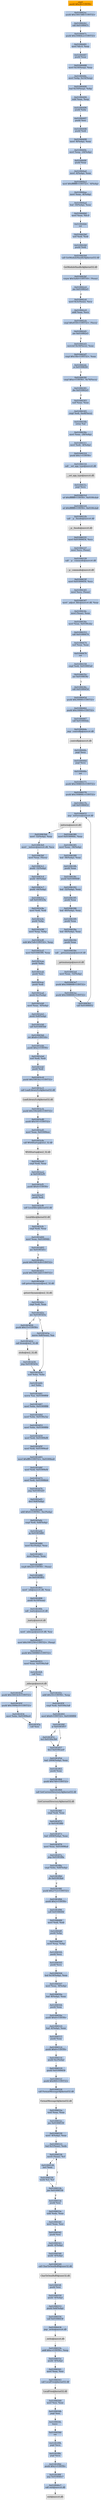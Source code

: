 digraph G {
node[shape=rectangle,style=filled,fillcolor=lightsteelblue,color=lightsteelblue]
bgcolor="transparent"
a0x010062aapushl_0x28UINT8[label="start\npushl $0x28<UINT8>",color="lightgrey",fillcolor="orange"];
a0x010062acpushl_0x1001588UINT32[label="0x010062ac\npushl $0x1001588<UINT32>"];
a0x010062b1call_0x0100647c[label="0x010062b1\ncall 0x0100647c"];
a0x0100647cpushl_0x10064ceUINT32[label="0x0100647c\npushl $0x10064ce<UINT32>"];
a0x01006481movl_fs_0_eax[label="0x01006481\nmovl %fs:0, %eax"];
a0x01006487pushl_eax[label="0x01006487\npushl %eax"];
a0x01006488movl_0x10esp__eax[label="0x01006488\nmovl 0x10(%esp), %eax"];
a0x0100648cmovl_ebp_0x10esp_[label="0x0100648c\nmovl %ebp, 0x10(%esp)"];
a0x01006490leal_0x10esp__ebp[label="0x01006490\nleal 0x10(%esp), %ebp"];
a0x01006494subl_eax_esp[label="0x01006494\nsubl %eax, %esp"];
a0x01006496pushl_ebx[label="0x01006496\npushl %ebx"];
a0x01006497pushl_esi[label="0x01006497\npushl %esi"];
a0x01006498pushl_edi[label="0x01006498\npushl %edi"];
a0x01006499movl__8ebp__eax[label="0x01006499\nmovl -8(%ebp), %eax"];
a0x0100649cmovl_esp__24ebp_[label="0x0100649c\nmovl %esp, -24(%ebp)"];
a0x0100649fpushl_eax[label="0x0100649f\npushl %eax"];
a0x010064a0movl__4ebp__eax[label="0x010064a0\nmovl -4(%ebp), %eax"];
a0x010064a3movl_0xffffffffUINT32__4ebp_[label="0x010064a3\nmovl $0xffffffff<UINT32>, -4(%ebp)"];
a0x010064aamovl_eax__8ebp_[label="0x010064aa\nmovl %eax, -8(%ebp)"];
a0x010064adleal__16ebp__eax[label="0x010064ad\nleal -16(%ebp), %eax"];
a0x010064b0movl_eax_fs_0[label="0x010064b0\nmovl %eax, %fs:0"];
a0x010064b6ret[label="0x010064b6\nret"];
a0x010062b6xorl_edi_edi[label="0x010062b6\nxorl %edi, %edi"];
a0x010062b8pushl_edi[label="0x010062b8\npushl %edi"];
a0x010062b9call_GetModuleHandleA_kernel32_dll[label="0x010062b9\ncall GetModuleHandleA@kernel32.dll"];
GetModuleHandleA_kernel32_dll[label="GetModuleHandleA@kernel32.dll",color="lightgrey",fillcolor="lightgrey"];
a0x010062bfcmpw_0x5a4dUINT16_eax_[label="0x010062bf\ncmpw $0x5a4d<UINT16>, (%eax)"];
a0x010062c4jne_0x010062e5[label="0x010062c4\njne 0x010062e5"];
a0x010062c6movl_0x3ceax__ecx[label="0x010062c6\nmovl 0x3c(%eax), %ecx"];
a0x010062c9addl_eax_ecx[label="0x010062c9\naddl %eax, %ecx"];
a0x010062cbcmpl_0x4550UINT32_ecx_[label="0x010062cb\ncmpl $0x4550<UINT32>, (%ecx)"];
a0x010062d1jne_0x010062e5[label="0x010062d1\njne 0x010062e5"];
a0x010062d3movzwl_0x18ecx__eax[label="0x010062d3\nmovzwl 0x18(%ecx), %eax"];
a0x010062d7cmpl_0x10bUINT32_eax[label="0x010062d7\ncmpl $0x10b<UINT32>, %eax"];
a0x010062dcje_0x010062fd[label="0x010062dc\nje 0x010062fd"];
a0x010062fdcmpl_0xeUINT8_0x74ecx_[label="0x010062fd\ncmpl $0xe<UINT8>, 0x74(%ecx)"];
a0x01006301jbe_0x010062e5[label="0x01006301\njbe 0x010062e5"];
a0x01006303xorl_eax_eax[label="0x01006303\nxorl %eax, %eax"];
a0x01006305cmpl_edi_0xe8ecx_[label="0x01006305\ncmpl %edi, 0xe8(%ecx)"];
a0x0100630bsetne_al[label="0x0100630b\nsetne %al"];
a0x0100630emovl_eax__28ebp_[label="0x0100630e\nmovl %eax, -28(%ebp)"];
a0x01006311movl_edi__4ebp_[label="0x01006311\nmovl %edi, -4(%ebp)"];
a0x01006314pushl_0x1UINT8[label="0x01006314\npushl $0x1<UINT8>"];
a0x01006316call___set_app_type_msvcrt_dll[label="0x01006316\ncall __set_app_type@msvcrt.dll"];
a__set_app_type_msvcrt_dll[label="__set_app_type@msvcrt.dll",color="lightgrey",fillcolor="lightgrey"];
a0x0100631cpopl_ecx[label="0x0100631c\npopl %ecx"];
a0x0100631dorl_0xffffffffUINT8_0x0100cda4[label="0x0100631d\norl $0xffffffff<UINT8>, 0x0100cda4"];
a0x01006324orl_0xffffffffUINT8_0x0100cda8[label="0x01006324\norl $0xffffffff<UINT8>, 0x0100cda8"];
a0x0100632bcall___p__fmode_msvcrt_dll[label="0x0100632b\ncall __p__fmode@msvcrt.dll"];
a__p__fmode_msvcrt_dll[label="__p__fmode@msvcrt.dll",color="lightgrey",fillcolor="lightgrey"];
a0x01006331movl_0x01009454_ecx[label="0x01006331\nmovl 0x01009454, %ecx"];
a0x01006337movl_ecx_eax_[label="0x01006337\nmovl %ecx, (%eax)"];
a0x01006339call___p__commode_msvcrt_dll[label="0x01006339\ncall __p__commode@msvcrt.dll"];
a__p__commode_msvcrt_dll[label="__p__commode@msvcrt.dll",color="lightgrey",fillcolor="lightgrey"];
a0x0100633fmovl_0x01009450_ecx[label="0x0100633f\nmovl 0x01009450, %ecx"];
a0x01006345movl_ecx_eax_[label="0x01006345\nmovl %ecx, (%eax)"];
a0x01006347movl__adjust_fdiv_msvcrt_dll_eax[label="0x01006347\nmovl _adjust_fdiv@msvcrt.dll, %eax"];
a0x0100634cmovl_eax__eax[label="0x0100634c\nmovl (%eax), %eax"];
a0x0100634emovl_eax_0x0100cdac[label="0x0100634e\nmovl %eax, 0x0100cdac"];
a0x01006353call_0x01006474[label="0x01006353\ncall 0x01006474"];
a0x01006474xorl_eax_eax[label="0x01006474\nxorl %eax, %eax"];
a0x01006476ret[label="0x01006476\nret"];
a0x01006358cmpl_edi_0x010083a0[label="0x01006358\ncmpl %edi, 0x010083a0"];
a0x0100635ejne_0x0100636c[label="0x0100635e\njne 0x0100636c"];
a0x0100636ccall_0x0100645d[label="0x0100636c\ncall 0x0100645d"];
a0x0100645dpushl_0x30000UINT32[label="0x0100645d\npushl $0x30000<UINT32>"];
a0x01006462pushl_0x10000UINT32[label="0x01006462\npushl $0x10000<UINT32>"];
a0x01006467call_0x010064da[label="0x01006467\ncall 0x010064da"];
a0x010064dajmp__controlfp_msvcrt_dll[label="0x010064da\njmp _controlfp@msvcrt.dll"];
a_controlfp_msvcrt_dll[label="_controlfp@msvcrt.dll",color="lightgrey",fillcolor="lightgrey"];
a0x0100646cpopl_ecx[label="0x0100646c\npopl %ecx"];
a0x0100646dpopl_ecx[label="0x0100646d\npopl %ecx"];
a0x0100646eret[label="0x0100646e\nret"];
a0x01006371pushl_0x1008010UINT32[label="0x01006371\npushl $0x1008010<UINT32>"];
a0x01006376pushl_0x100800cUINT32[label="0x01006376\npushl $0x100800c<UINT32>"];
a0x0100637bcall_0x01006452[label="0x0100637b\ncall 0x01006452"];
a0x01006452jmp__initterm_msvcrt_dll[label="0x01006452\njmp _initterm@msvcrt.dll"];
a_initterm_msvcrt_dll[label="_initterm@msvcrt.dll",color="lightgrey",fillcolor="lightgrey"];
a0x01006380movl_0x0100944c_eax[label="0x01006380\nmovl 0x0100944c, %eax"];
a0x01006385movl_eax__36ebp_[label="0x01006385\nmovl %eax, -36(%ebp)"];
a0x01006388leal__36ebp__eax[label="0x01006388\nleal -36(%ebp), %eax"];
a0x0100638bpushl_eax[label="0x0100638b\npushl %eax"];
a0x0100638cpushl_0x01009448[label="0x0100638c\npushl 0x01009448"];
a0x01006392leal__32ebp__eax[label="0x01006392\nleal -32(%ebp), %eax"];
a0x01006395pushl_eax[label="0x01006395\npushl %eax"];
a0x01006396leal__40ebp__eax[label="0x01006396\nleal -40(%ebp), %eax"];
a0x01006399pushl_eax[label="0x01006399\npushl %eax"];
a0x0100639aleal__44ebp__eax[label="0x0100639a\nleal -44(%ebp), %eax"];
a0x0100639dpushl_eax[label="0x0100639d\npushl %eax"];
a0x0100639ecall___getmainargs_msvcrt_dll[label="0x0100639e\ncall __getmainargs@msvcrt.dll"];
a__getmainargs_msvcrt_dll[label="__getmainargs@msvcrt.dll",color="lightgrey",fillcolor="lightgrey"];
a0x010063a4movl_eax__52ebp_[label="0x010063a4\nmovl %eax, -52(%ebp)"];
a0x010063a7pushl_0x1008008UINT32[label="0x010063a7\npushl $0x1008008<UINT32>"];
a0x010063acpushl_0x1008000UINT32[label="0x010063ac\npushl $0x1008000<UINT32>"];
a0x010063b1call_0x01006452[label="0x010063b1\ncall 0x01006452"];
a0x010063b6movl__32ebp__eax[label="0x010063b6\nmovl -32(%ebp), %eax"];
a0x010063b9movl___initenv_msvcrt_dll_ecx[label="0x010063b9\nmovl __initenv@msvcrt.dll, %ecx"];
a0x010063bfmovl_eax_ecx_[label="0x010063bf\nmovl %eax, (%ecx)"];
a0x010063c1pushl__32ebp_[label="0x010063c1\npushl -32(%ebp)"];
a0x010063c4pushl__40ebp_[label="0x010063c4\npushl -40(%ebp)"];
a0x010063c7pushl__44ebp_[label="0x010063c7\npushl -44(%ebp)"];
a0x010063cacall_0x01003c9a[label="0x010063ca\ncall 0x01003c9a"];
a0x01003c9amovl_edi_edi[label="0x01003c9a\nmovl %edi, %edi"];
a0x01003c9cpushl_ebp[label="0x01003c9c\npushl %ebp"];
a0x01003c9dmovl_esp_ebp[label="0x01003c9d\nmovl %esp, %ebp"];
a0x01003c9fsubl_0x7e8UINT32_esp[label="0x01003c9f\nsubl $0x7e8<UINT32>, %esp"];
a0x01003ca5movl_0x01008390_eax[label="0x01003ca5\nmovl 0x01008390, %eax"];
a0x01003caapushl_ebx[label="0x01003caa\npushl %ebx"];
a0x01003cabpushl_esi[label="0x01003cab\npushl %esi"];
a0x01003cacpushl_edi[label="0x01003cac\npushl %edi"];
a0x01003cadpushl_0xcebp_[label="0x01003cad\npushl 0xc(%ebp)"];
a0x01003cb0movl_eax__4ebp_[label="0x01003cb0\nmovl %eax, -4(%ebp)"];
a0x01003cb3pushl_0x8ebp_[label="0x01003cb3\npushl 0x8(%ebp)"];
a0x01003cb6call_0x010065b6[label="0x01003cb6\ncall 0x010065b6"];
a0x010065b6ret_0x8UINT16[label="0x010065b6\nret $0x8<UINT16>"];
a0x01003cbbpushl_0x2UINT8[label="0x01003cbb\npushl $0x2<UINT8>"];
a0x01003cbdxorl_edi_edi[label="0x01003cbd\nxorl %edi, %edi"];
a0x01003cbfpushl_edi[label="0x01003cbf\npushl %edi"];
a0x01003cc0pushl_0x10014ccUINT32[label="0x01003cc0\npushl $0x10014cc<UINT32>"];
a0x01003cc5call_LoadLibraryExA_kernel32_dll[label="0x01003cc5\ncall LoadLibraryExA@kernel32.dll"];
LoadLibraryExA_kernel32_dll[label="LoadLibraryExA@kernel32.dll",color="lightgrey",fillcolor="lightgrey"];
a0x01003ccbpushl_0x100cb00UINT32[label="0x01003ccb\npushl $0x100cb00<UINT32>"];
a0x01003cd0pushl_0x101UINT32[label="0x01003cd0\npushl $0x101<UINT32>"];
a0x01003cd5movl_eax_0x01009eec[label="0x01003cd5\nmovl %eax, 0x01009eec"];
a0x01003cdacall_WSAStartup_ws2_32_dll[label="0x01003cda\ncall WSAStartup@ws2_32.dll"];
WSAStartup_ws2_32_dll[label="WSAStartup@ws2_32.dll",color="lightgrey",fillcolor="lightgrey"];
a0x01003ce0cmpl_edi_eax[label="0x01003ce0\ncmpl %edi, %eax"];
a0x01003ce2je_0x01003cf5[label="0x01003ce2\nje 0x01003cf5"];
a0x01003cf5pushl_0x4UINT8[label="0x01003cf5\npushl $0x4<UINT8>"];
a0x01003cf7pushl_edi[label="0x01003cf7\npushl %edi"];
a0x01003cf8call_LocalAlloc_kernel32_dll[label="0x01003cf8\ncall LocalAlloc@kernel32.dll"];
LocalAlloc_kernel32_dll[label="LocalAlloc@kernel32.dll",color="lightgrey",fillcolor="lightgrey"];
a0x01003cfecmpl_edi_eax[label="0x01003cfe\ncmpl %edi, %eax"];
a0x01003d00movl_eax_0x010094fc[label="0x01003d00\nmovl %eax, 0x010094fc"];
a0x01003d05jne_0x01003d1c[label="0x01003d05\njne 0x01003d1c"];
a0x01003d1cpushl_0x10014c8UINT32[label="0x01003d1c\npushl $0x10014c8<UINT32>"];
a0x01003d21pushl_0x10012b4UINT32[label="0x01003d21\npushl $0x10012b4<UINT32>"];
a0x01003d26call_getservbyname_ws2_32_dll[label="0x01003d26\ncall getservbyname@ws2_32.dll"];
getservbyname_ws2_32_dll[label="getservbyname@ws2_32.dll",color="lightgrey",fillcolor="lightgrey"];
a0x01003d2ccmpl_edi_eax[label="0x01003d2c\ncmpl %edi, %eax"];
a0x01003d2ejne_0x01003d3a[label="0x01003d2e\njne 0x01003d3a"];
a0x01003d30pushl_0x15UINT8[label="0x01003d30\npushl $0x15<UINT8>"];
a0x01003d3amovw_0x8eax__ax[label="0x01003d3a\nmovw 0x8(%eax), %ax"];
a0x01003d3exorl_ebx_ebx[label="0x01003d3e\nxorl %ebx, %ebx"];
a0x01003d40incl_ebx[label="0x01003d40\nincl %ebx"];
a0x01003d41movw_ax_0x01009f08[label="0x01003d41\nmovw %ax, 0x01009f08"];
a0x01003d47movl_ebx_0x01009f88[label="0x01003d47\nmovl %ebx, 0x01009f88"];
a0x01003d4dmovl_ebx_0x0100a3ac[label="0x01003d4d\nmovl %ebx, 0x0100a3ac"];
a0x01003d53movl_ebx_0x01009f84[label="0x01003d53\nmovl %ebx, 0x01009f84"];
a0x01003d59movl_edi_0x01009ef8[label="0x01003d59\nmovl %edi, 0x01009ef8"];
a0x01003d5fmovl_edi_0x01009ea0[label="0x01003d5f\nmovl %edi, 0x01009ea0"];
a0x01003d65movl_0xffffUINT32_0x01009ee8[label="0x01003d65\nmovl $0xffff<UINT32>, 0x01009ee8"];
a0x01003d6fmovl_edi_0x01009ef4[label="0x01003d6f\nmovl %edi, 0x01009ef4"];
a0x01003d75movl_edi_0x01008bb4[label="0x01003d75\nmovl %edi, 0x01008bb4"];
a0x01003d7bjmp_0x01003ef3[label="0x01003d7b\njmp 0x01003ef3"];
a0x01003ef3decl_0x8ebp_[label="0x01003ef3\ndecl 0x8(%ebp)"];
a0x01003ef6addl_0x4UINT8_0xcebp_[label="0x01003ef6\naddl $0x4<UINT8>, 0xc(%ebp)"];
a0x01003efacmpl_edi_0x8ebp_[label="0x01003efa\ncmpl %edi, 0x8(%ebp)"];
a0x01003efdjg_0x01003d80[label="0x01003efd\njg 0x01003d80"];
a0x01003d80movl_0xcebp__eax[label="0x01003d80\nmovl 0xc(%ebp), %eax"];
a0x01003d83movl_eax__eax[label="0x01003d83\nmovl (%eax), %eax"];
a0x01003d85cmpb_0x2dUINT8_eax_[label="0x01003d85\ncmpb $0x2d<UINT8>, (%eax)"];
a0x01003d88jne_0x01003f03[label="0x01003d88\njne 0x01003f03"];
a0x01003f03movl__iob_msvcrt_dll_eax[label="0x01003f03\nmovl _iob@msvcrt.dll, %eax"];
a0x01003f08pushl_0x10eax_[label="0x01003f08\npushl 0x10(%eax)"];
a0x01003f0bcall__isatty_msvcrt_dll[label="0x01003f0b\ncall _isatty@msvcrt.dll"];
a_isatty_msvcrt_dll[label="_isatty@msvcrt.dll",color="lightgrey",fillcolor="lightgrey"];
a0x01003f11movl__mbscpy_msvcrt_dll_esi[label="0x01003f11\nmovl _mbscpy@msvcrt.dll, %esi"];
a0x01003f17movl_0x1001250UINT32_esp_[label="0x01003f17\nmovl $0x1001250<UINT32>, (%esp)"];
a0x01003f1epushl_0x1009f60UINT32[label="0x01003f1e\npushl $0x1009f60<UINT32>"];
a0x01003f23movl_eax_0x0100a3a8[label="0x01003f23\nmovl %eax, 0x0100a3a8"];
a0x01003f28call_esi[label="0x01003f28\ncall %esi"];
a_mbscpy_msvcrt_dll[label="_mbscpy@msvcrt.dll",color="lightgrey",fillcolor="lightgrey"];
a0x01003f2apushl_0x10014c0UINT32[label="0x01003f2a\npushl $0x10014c0<UINT32>"];
a0x01003f2fpushl_0x1009ec0UINT32[label="0x01003f2f\npushl $0x1009ec0<UINT32>"];
a0x01003f34movl_ebx_0x01009ee4[label="0x01003f34\nmovl %ebx, 0x01009ee4"];
a0x01003f3acall_esi[label="0x01003f3a\ncall %esi"];
a0x01003f3caddl_0x10UINT8_esp[label="0x01003f3c\naddl $0x10<UINT8>, %esp"];
a0x01003f3fcmpl_edi_0x0100a3a8[label="0x01003f3f\ncmpl %edi, 0x0100a3a8"];
a0x01003f45movl_0x8UINT32_0x01009f00[label="0x01003f45\nmovl $0x8<UINT32>, 0x01009f00"];
a0x01003f4fje_0x01003f57[label="0x01003f4f\nje 0x01003f57"];
a0x01003f51incl_0x0100a3b0[label="0x01003f51\nincl 0x0100a3b0"];
a0x01003f57decl_0x0100cae0[label="0x01003f57\ndecl 0x0100cae0"];
a0x01003f5dleal__2004ebp__eax[label="0x01003f5d\nleal -2004(%ebp), %eax"];
a0x01003f63pushl_eax[label="0x01003f63\npushl %eax"];
a0x01003f64pushl_0x7d0UINT32[label="0x01003f64\npushl $0x7d0<UINT32>"];
a0x01003f69call_GetCurrentDirectoryA_kernel32_dll[label="0x01003f69\ncall GetCurrentDirectoryA@kernel32.dll"];
GetCurrentDirectoryA_kernel32_dll[label="GetCurrentDirectoryA@kernel32.dll",color="lightgrey",fillcolor="lightgrey"];
a0x01003f6fcmpl_edi_eax[label="0x01003f6f\ncmpl %edi, %eax"];
a0x01003f71je_0x01003f80[label="0x01003f71\nje 0x01003f80"];
a0x01003f73leal__2004ebp__eax[label="0x01003f73\nleal -2004(%ebp), %eax"];
a0x01003f79movl_eax_0x010096a4[label="0x01003f79\nmovl %eax, 0x010096a4"];
a0x01003f7ejmp_0x01003f8a[label="0x01003f7e\njmp 0x01003f8a"];
a0x01003f8acmpl_ebx_0x8ebp_[label="0x01003f8a\ncmpl %ebx, 0x8(%ebp)"];
a0x01003f8djle_0x01003fa4[label="0x01003f8d\njle 0x01003fa4"];
a0x01003f8fpushl_0x2712UINT32[label="0x01003f8f\npushl $0x2712<UINT32>"];
a0x01003f94pushl_0x2UINT8[label="0x01003f94\npushl $0x2<UINT8>"];
a0x01003f96call_0x010064fd[label="0x01003f96\ncall 0x010064fd"];
a0x010064fdmovl_edi_edi[label="0x010064fd\nmovl %edi, %edi"];
a0x010064ffpushl_ebp[label="0x010064ff\npushl %ebp"];
a0x01006500movl_esp_ebp[label="0x01006500\nmovl %esp, %ebp"];
a0x01006502pushl_ecx[label="0x01006502\npushl %ecx"];
a0x01006503pushl_ecx[label="0x01006503\npushl %ecx"];
a0x01006504leal_0x10ebp__eax[label="0x01006504\nleal 0x10(%ebp), %eax"];
a0x01006507movl_eax__8ebp_[label="0x01006507\nmovl %eax, -8(%ebp)"];
a0x0100650aleal__8ebp__eax[label="0x0100650a\nleal -8(%ebp), %eax"];
a0x0100650dpushl_eax[label="0x0100650d\npushl %eax"];
a0x0100650epushl_0x0UINT8[label="0x0100650e\npushl $0x0<UINT8>"];
a0x01006510leal__4ebp__eax[label="0x01006510\nleal -4(%ebp), %eax"];
a0x01006513pushl_eax[label="0x01006513\npushl %eax"];
a0x01006514pushl_0x0UINT8[label="0x01006514\npushl $0x0<UINT8>"];
a0x01006516pushl_0xcebp_[label="0x01006516\npushl 0xc(%ebp)"];
a0x01006519pushl_0x01009458[label="0x01006519\npushl 0x01009458"];
a0x0100651fpushl_0x900UINT32[label="0x0100651f\npushl $0x900<UINT32>"];
a0x01006524call_FormatMessageA_kernel32_dll[label="0x01006524\ncall FormatMessageA@kernel32.dll"];
FormatMessageA_kernel32_dll[label="FormatMessageA@kernel32.dll",color="lightgrey",fillcolor="lightgrey"];
a0x0100652atestl_eax_eax[label="0x0100652a\ntestl %eax, %eax"];
a0x0100652cjne_0x01006530[label="0x0100652c\njne 0x01006530"];
a0x01006530movl__4ebp__eax[label="0x01006530\nmovl -4(%ebp), %eax"];
a0x01006533leal_0x1eax__edx[label="0x01006533\nleal 0x1(%eax), %edx"];
a0x01006536movb_eax__cl[label="0x01006536\nmovb (%eax), %cl"];
a0x01006538incl_eax[label="0x01006538\nincl %eax"];
a0x01006539testb_cl_cl[label="0x01006539\ntestb %cl, %cl"];
a0x0100653bjne_0x01006536[label="0x0100653b\njne 0x01006536"];
a0x0100653dpushl_esi[label="0x0100653d\npushl %esi"];
a0x0100653esubl_edx_eax[label="0x0100653e\nsubl %edx, %eax"];
a0x01006540movl_eax_esi[label="0x01006540\nmovl %eax, %esi"];
a0x01006542pushl_esi[label="0x01006542\npushl %esi"];
a0x01006543pushl__4ebp_[label="0x01006543\npushl -4(%ebp)"];
a0x01006546pushl__4ebp_[label="0x01006546\npushl -4(%ebp)"];
a0x01006549call_CharToOemBuffA_user32_dll[label="0x01006549\ncall CharToOemBuffA@user32.dll"];
CharToOemBuffA_user32_dll[label="CharToOemBuffA@user32.dll",color="lightgrey",fillcolor="lightgrey"];
a0x0100654fpushl_esi[label="0x0100654f\npushl %esi"];
a0x01006550pushl__4ebp_[label="0x01006550\npushl -4(%ebp)"];
a0x01006553pushl_0x8ebp_[label="0x01006553\npushl 0x8(%ebp)"];
a0x01006556call_0x01006436[label="0x01006556\ncall 0x01006436"];
a0x01006436jmp__write_msvcrt_dll[label="0x01006436\njmp _write@msvcrt.dll"];
a_write_msvcrt_dll[label="_write@msvcrt.dll",color="lightgrey",fillcolor="lightgrey"];
a0x0100655baddl_0xcUINT8_esp[label="0x0100655b\naddl $0xc<UINT8>, %esp"];
a0x0100655epushl__4ebp_[label="0x0100655e\npushl -4(%ebp)"];
a0x01006561movl_eax_esi[label="0x01006561\nmovl %eax, %esi"];
a0x01006563call_LocalFree_kernel32_dll[label="0x01006563\ncall LocalFree@kernel32.dll"];
LocalFree_kernel32_dll[label="LocalFree@kernel32.dll",color="lightgrey",fillcolor="lightgrey"];
a0x01006569movl_esi_eax[label="0x01006569\nmovl %esi, %eax"];
a0x0100656bpopl_esi[label="0x0100656b\npopl %esi"];
a0x0100656cleave_[label="0x0100656c\nleave "];
a0x0100656dret[label="0x0100656d\nret"];
a0x01003f9bpopl_ecx[label="0x01003f9b\npopl %ecx"];
a0x01003f9cpopl_ecx[label="0x01003f9c\npopl %ecx"];
a0x01003f9dpushl_0x2UINT8[label="0x01003f9d\npushl $0x2<UINT8>"];
a0x01003f9fjmp_0x010040c7[label="0x01003f9f\njmp 0x010040c7"];
a0x010040c7call_exit_msvcrt_dll[label="0x010040c7\ncall exit@msvcrt.dll"];
exit_msvcrt_dll[label="exit@msvcrt.dll",color="lightgrey",fillcolor="lightgrey"];
a0x01003d32call_htons_ws2_32_dll[label="0x01003d32\ncall htons@ws2_32.dll"];
ntohs_ws2_32_dll[label="ntohs@ws2_32.dll",color="lightgrey",fillcolor="lightgrey"];
a0x01003d38jmp_0x01003d3e[label="0x01003d38\njmp 0x01003d3e"];
a0x010062aapushl_0x28UINT8 -> a0x010062acpushl_0x1001588UINT32 [color="#000000"];
a0x010062acpushl_0x1001588UINT32 -> a0x010062b1call_0x0100647c [color="#000000"];
a0x010062b1call_0x0100647c -> a0x0100647cpushl_0x10064ceUINT32 [color="#000000"];
a0x0100647cpushl_0x10064ceUINT32 -> a0x01006481movl_fs_0_eax [color="#000000"];
a0x01006481movl_fs_0_eax -> a0x01006487pushl_eax [color="#000000"];
a0x01006487pushl_eax -> a0x01006488movl_0x10esp__eax [color="#000000"];
a0x01006488movl_0x10esp__eax -> a0x0100648cmovl_ebp_0x10esp_ [color="#000000"];
a0x0100648cmovl_ebp_0x10esp_ -> a0x01006490leal_0x10esp__ebp [color="#000000"];
a0x01006490leal_0x10esp__ebp -> a0x01006494subl_eax_esp [color="#000000"];
a0x01006494subl_eax_esp -> a0x01006496pushl_ebx [color="#000000"];
a0x01006496pushl_ebx -> a0x01006497pushl_esi [color="#000000"];
a0x01006497pushl_esi -> a0x01006498pushl_edi [color="#000000"];
a0x01006498pushl_edi -> a0x01006499movl__8ebp__eax [color="#000000"];
a0x01006499movl__8ebp__eax -> a0x0100649cmovl_esp__24ebp_ [color="#000000"];
a0x0100649cmovl_esp__24ebp_ -> a0x0100649fpushl_eax [color="#000000"];
a0x0100649fpushl_eax -> a0x010064a0movl__4ebp__eax [color="#000000"];
a0x010064a0movl__4ebp__eax -> a0x010064a3movl_0xffffffffUINT32__4ebp_ [color="#000000"];
a0x010064a3movl_0xffffffffUINT32__4ebp_ -> a0x010064aamovl_eax__8ebp_ [color="#000000"];
a0x010064aamovl_eax__8ebp_ -> a0x010064adleal__16ebp__eax [color="#000000"];
a0x010064adleal__16ebp__eax -> a0x010064b0movl_eax_fs_0 [color="#000000"];
a0x010064b0movl_eax_fs_0 -> a0x010064b6ret [color="#000000"];
a0x010064b6ret -> a0x010062b6xorl_edi_edi [color="#000000"];
a0x010062b6xorl_edi_edi -> a0x010062b8pushl_edi [color="#000000"];
a0x010062b8pushl_edi -> a0x010062b9call_GetModuleHandleA_kernel32_dll [color="#000000"];
a0x010062b9call_GetModuleHandleA_kernel32_dll -> GetModuleHandleA_kernel32_dll [color="#000000"];
GetModuleHandleA_kernel32_dll -> a0x010062bfcmpw_0x5a4dUINT16_eax_ [color="#000000"];
a0x010062bfcmpw_0x5a4dUINT16_eax_ -> a0x010062c4jne_0x010062e5 [color="#000000"];
a0x010062c4jne_0x010062e5 -> a0x010062c6movl_0x3ceax__ecx [color="#000000",label="F"];
a0x010062c6movl_0x3ceax__ecx -> a0x010062c9addl_eax_ecx [color="#000000"];
a0x010062c9addl_eax_ecx -> a0x010062cbcmpl_0x4550UINT32_ecx_ [color="#000000"];
a0x010062cbcmpl_0x4550UINT32_ecx_ -> a0x010062d1jne_0x010062e5 [color="#000000"];
a0x010062d1jne_0x010062e5 -> a0x010062d3movzwl_0x18ecx__eax [color="#000000",label="F"];
a0x010062d3movzwl_0x18ecx__eax -> a0x010062d7cmpl_0x10bUINT32_eax [color="#000000"];
a0x010062d7cmpl_0x10bUINT32_eax -> a0x010062dcje_0x010062fd [color="#000000"];
a0x010062dcje_0x010062fd -> a0x010062fdcmpl_0xeUINT8_0x74ecx_ [color="#000000",label="T"];
a0x010062fdcmpl_0xeUINT8_0x74ecx_ -> a0x01006301jbe_0x010062e5 [color="#000000"];
a0x01006301jbe_0x010062e5 -> a0x01006303xorl_eax_eax [color="#000000",label="F"];
a0x01006303xorl_eax_eax -> a0x01006305cmpl_edi_0xe8ecx_ [color="#000000"];
a0x01006305cmpl_edi_0xe8ecx_ -> a0x0100630bsetne_al [color="#000000"];
a0x0100630bsetne_al -> a0x0100630emovl_eax__28ebp_ [color="#000000"];
a0x0100630emovl_eax__28ebp_ -> a0x01006311movl_edi__4ebp_ [color="#000000"];
a0x01006311movl_edi__4ebp_ -> a0x01006314pushl_0x1UINT8 [color="#000000"];
a0x01006314pushl_0x1UINT8 -> a0x01006316call___set_app_type_msvcrt_dll [color="#000000"];
a0x01006316call___set_app_type_msvcrt_dll -> a__set_app_type_msvcrt_dll [color="#000000"];
a__set_app_type_msvcrt_dll -> a0x0100631cpopl_ecx [color="#000000"];
a0x0100631cpopl_ecx -> a0x0100631dorl_0xffffffffUINT8_0x0100cda4 [color="#000000"];
a0x0100631dorl_0xffffffffUINT8_0x0100cda4 -> a0x01006324orl_0xffffffffUINT8_0x0100cda8 [color="#000000"];
a0x01006324orl_0xffffffffUINT8_0x0100cda8 -> a0x0100632bcall___p__fmode_msvcrt_dll [color="#000000"];
a0x0100632bcall___p__fmode_msvcrt_dll -> a__p__fmode_msvcrt_dll [color="#000000"];
a__p__fmode_msvcrt_dll -> a0x01006331movl_0x01009454_ecx [color="#000000"];
a0x01006331movl_0x01009454_ecx -> a0x01006337movl_ecx_eax_ [color="#000000"];
a0x01006337movl_ecx_eax_ -> a0x01006339call___p__commode_msvcrt_dll [color="#000000"];
a0x01006339call___p__commode_msvcrt_dll -> a__p__commode_msvcrt_dll [color="#000000"];
a__p__commode_msvcrt_dll -> a0x0100633fmovl_0x01009450_ecx [color="#000000"];
a0x0100633fmovl_0x01009450_ecx -> a0x01006345movl_ecx_eax_ [color="#000000"];
a0x01006345movl_ecx_eax_ -> a0x01006347movl__adjust_fdiv_msvcrt_dll_eax [color="#000000"];
a0x01006347movl__adjust_fdiv_msvcrt_dll_eax -> a0x0100634cmovl_eax__eax [color="#000000"];
a0x0100634cmovl_eax__eax -> a0x0100634emovl_eax_0x0100cdac [color="#000000"];
a0x0100634emovl_eax_0x0100cdac -> a0x01006353call_0x01006474 [color="#000000"];
a0x01006353call_0x01006474 -> a0x01006474xorl_eax_eax [color="#000000"];
a0x01006474xorl_eax_eax -> a0x01006476ret [color="#000000"];
a0x01006476ret -> a0x01006358cmpl_edi_0x010083a0 [color="#000000"];
a0x01006358cmpl_edi_0x010083a0 -> a0x0100635ejne_0x0100636c [color="#000000"];
a0x0100635ejne_0x0100636c -> a0x0100636ccall_0x0100645d [color="#000000",label="T"];
a0x0100636ccall_0x0100645d -> a0x0100645dpushl_0x30000UINT32 [color="#000000"];
a0x0100645dpushl_0x30000UINT32 -> a0x01006462pushl_0x10000UINT32 [color="#000000"];
a0x01006462pushl_0x10000UINT32 -> a0x01006467call_0x010064da [color="#000000"];
a0x01006467call_0x010064da -> a0x010064dajmp__controlfp_msvcrt_dll [color="#000000"];
a0x010064dajmp__controlfp_msvcrt_dll -> a_controlfp_msvcrt_dll [color="#000000"];
a_controlfp_msvcrt_dll -> a0x0100646cpopl_ecx [color="#000000"];
a0x0100646cpopl_ecx -> a0x0100646dpopl_ecx [color="#000000"];
a0x0100646dpopl_ecx -> a0x0100646eret [color="#000000"];
a0x0100646eret -> a0x01006371pushl_0x1008010UINT32 [color="#000000"];
a0x01006371pushl_0x1008010UINT32 -> a0x01006376pushl_0x100800cUINT32 [color="#000000"];
a0x01006376pushl_0x100800cUINT32 -> a0x0100637bcall_0x01006452 [color="#000000"];
a0x0100637bcall_0x01006452 -> a0x01006452jmp__initterm_msvcrt_dll [color="#000000"];
a0x01006452jmp__initterm_msvcrt_dll -> a_initterm_msvcrt_dll [color="#000000"];
a_initterm_msvcrt_dll -> a0x01006380movl_0x0100944c_eax [color="#000000"];
a0x01006380movl_0x0100944c_eax -> a0x01006385movl_eax__36ebp_ [color="#000000"];
a0x01006385movl_eax__36ebp_ -> a0x01006388leal__36ebp__eax [color="#000000"];
a0x01006388leal__36ebp__eax -> a0x0100638bpushl_eax [color="#000000"];
a0x0100638bpushl_eax -> a0x0100638cpushl_0x01009448 [color="#000000"];
a0x0100638cpushl_0x01009448 -> a0x01006392leal__32ebp__eax [color="#000000"];
a0x01006392leal__32ebp__eax -> a0x01006395pushl_eax [color="#000000"];
a0x01006395pushl_eax -> a0x01006396leal__40ebp__eax [color="#000000"];
a0x01006396leal__40ebp__eax -> a0x01006399pushl_eax [color="#000000"];
a0x01006399pushl_eax -> a0x0100639aleal__44ebp__eax [color="#000000"];
a0x0100639aleal__44ebp__eax -> a0x0100639dpushl_eax [color="#000000"];
a0x0100639dpushl_eax -> a0x0100639ecall___getmainargs_msvcrt_dll [color="#000000"];
a0x0100639ecall___getmainargs_msvcrt_dll -> a__getmainargs_msvcrt_dll [color="#000000"];
a__getmainargs_msvcrt_dll -> a0x010063a4movl_eax__52ebp_ [color="#000000"];
a0x010063a4movl_eax__52ebp_ -> a0x010063a7pushl_0x1008008UINT32 [color="#000000"];
a0x010063a7pushl_0x1008008UINT32 -> a0x010063acpushl_0x1008000UINT32 [color="#000000"];
a0x010063acpushl_0x1008000UINT32 -> a0x010063b1call_0x01006452 [color="#000000"];
a0x010063b1call_0x01006452 -> a0x01006452jmp__initterm_msvcrt_dll [color="#000000"];
a_initterm_msvcrt_dll -> a0x010063b6movl__32ebp__eax [color="#000000"];
a0x010063b6movl__32ebp__eax -> a0x010063b9movl___initenv_msvcrt_dll_ecx [color="#000000"];
a0x010063b9movl___initenv_msvcrt_dll_ecx -> a0x010063bfmovl_eax_ecx_ [color="#000000"];
a0x010063bfmovl_eax_ecx_ -> a0x010063c1pushl__32ebp_ [color="#000000"];
a0x010063c1pushl__32ebp_ -> a0x010063c4pushl__40ebp_ [color="#000000"];
a0x010063c4pushl__40ebp_ -> a0x010063c7pushl__44ebp_ [color="#000000"];
a0x010063c7pushl__44ebp_ -> a0x010063cacall_0x01003c9a [color="#000000"];
a0x010063cacall_0x01003c9a -> a0x01003c9amovl_edi_edi [color="#000000"];
a0x01003c9amovl_edi_edi -> a0x01003c9cpushl_ebp [color="#000000"];
a0x01003c9cpushl_ebp -> a0x01003c9dmovl_esp_ebp [color="#000000"];
a0x01003c9dmovl_esp_ebp -> a0x01003c9fsubl_0x7e8UINT32_esp [color="#000000"];
a0x01003c9fsubl_0x7e8UINT32_esp -> a0x01003ca5movl_0x01008390_eax [color="#000000"];
a0x01003ca5movl_0x01008390_eax -> a0x01003caapushl_ebx [color="#000000"];
a0x01003caapushl_ebx -> a0x01003cabpushl_esi [color="#000000"];
a0x01003cabpushl_esi -> a0x01003cacpushl_edi [color="#000000"];
a0x01003cacpushl_edi -> a0x01003cadpushl_0xcebp_ [color="#000000"];
a0x01003cadpushl_0xcebp_ -> a0x01003cb0movl_eax__4ebp_ [color="#000000"];
a0x01003cb0movl_eax__4ebp_ -> a0x01003cb3pushl_0x8ebp_ [color="#000000"];
a0x01003cb3pushl_0x8ebp_ -> a0x01003cb6call_0x010065b6 [color="#000000"];
a0x01003cb6call_0x010065b6 -> a0x010065b6ret_0x8UINT16 [color="#000000"];
a0x010065b6ret_0x8UINT16 -> a0x01003cbbpushl_0x2UINT8 [color="#000000"];
a0x01003cbbpushl_0x2UINT8 -> a0x01003cbdxorl_edi_edi [color="#000000"];
a0x01003cbdxorl_edi_edi -> a0x01003cbfpushl_edi [color="#000000"];
a0x01003cbfpushl_edi -> a0x01003cc0pushl_0x10014ccUINT32 [color="#000000"];
a0x01003cc0pushl_0x10014ccUINT32 -> a0x01003cc5call_LoadLibraryExA_kernel32_dll [color="#000000"];
a0x01003cc5call_LoadLibraryExA_kernel32_dll -> LoadLibraryExA_kernel32_dll [color="#000000"];
LoadLibraryExA_kernel32_dll -> a0x01003ccbpushl_0x100cb00UINT32 [color="#000000"];
a0x01003ccbpushl_0x100cb00UINT32 -> a0x01003cd0pushl_0x101UINT32 [color="#000000"];
a0x01003cd0pushl_0x101UINT32 -> a0x01003cd5movl_eax_0x01009eec [color="#000000"];
a0x01003cd5movl_eax_0x01009eec -> a0x01003cdacall_WSAStartup_ws2_32_dll [color="#000000"];
a0x01003cdacall_WSAStartup_ws2_32_dll -> WSAStartup_ws2_32_dll [color="#000000"];
WSAStartup_ws2_32_dll -> a0x01003ce0cmpl_edi_eax [color="#000000"];
a0x01003ce0cmpl_edi_eax -> a0x01003ce2je_0x01003cf5 [color="#000000"];
a0x01003ce2je_0x01003cf5 -> a0x01003cf5pushl_0x4UINT8 [color="#000000",label="T"];
a0x01003cf5pushl_0x4UINT8 -> a0x01003cf7pushl_edi [color="#000000"];
a0x01003cf7pushl_edi -> a0x01003cf8call_LocalAlloc_kernel32_dll [color="#000000"];
a0x01003cf8call_LocalAlloc_kernel32_dll -> LocalAlloc_kernel32_dll [color="#000000"];
LocalAlloc_kernel32_dll -> a0x01003cfecmpl_edi_eax [color="#000000"];
a0x01003cfecmpl_edi_eax -> a0x01003d00movl_eax_0x010094fc [color="#000000"];
a0x01003d00movl_eax_0x010094fc -> a0x01003d05jne_0x01003d1c [color="#000000"];
a0x01003d05jne_0x01003d1c -> a0x01003d1cpushl_0x10014c8UINT32 [color="#000000",label="T"];
a0x01003d1cpushl_0x10014c8UINT32 -> a0x01003d21pushl_0x10012b4UINT32 [color="#000000"];
a0x01003d21pushl_0x10012b4UINT32 -> a0x01003d26call_getservbyname_ws2_32_dll [color="#000000"];
a0x01003d26call_getservbyname_ws2_32_dll -> getservbyname_ws2_32_dll [color="#000000"];
getservbyname_ws2_32_dll -> a0x01003d2ccmpl_edi_eax [color="#000000"];
a0x01003d2ccmpl_edi_eax -> a0x01003d2ejne_0x01003d3a [color="#000000"];
a0x01003d2ejne_0x01003d3a -> a0x01003d30pushl_0x15UINT8 [color="#000000",label="F"];
a0x01003d2ejne_0x01003d3a -> a0x01003d3amovw_0x8eax__ax [color="#000000",label="T"];
a0x01003d3amovw_0x8eax__ax -> a0x01003d3exorl_ebx_ebx [color="#000000"];
a0x01003d3exorl_ebx_ebx -> a0x01003d40incl_ebx [color="#000000"];
a0x01003d40incl_ebx -> a0x01003d41movw_ax_0x01009f08 [color="#000000"];
a0x01003d41movw_ax_0x01009f08 -> a0x01003d47movl_ebx_0x01009f88 [color="#000000"];
a0x01003d47movl_ebx_0x01009f88 -> a0x01003d4dmovl_ebx_0x0100a3ac [color="#000000"];
a0x01003d4dmovl_ebx_0x0100a3ac -> a0x01003d53movl_ebx_0x01009f84 [color="#000000"];
a0x01003d53movl_ebx_0x01009f84 -> a0x01003d59movl_edi_0x01009ef8 [color="#000000"];
a0x01003d59movl_edi_0x01009ef8 -> a0x01003d5fmovl_edi_0x01009ea0 [color="#000000"];
a0x01003d5fmovl_edi_0x01009ea0 -> a0x01003d65movl_0xffffUINT32_0x01009ee8 [color="#000000"];
a0x01003d65movl_0xffffUINT32_0x01009ee8 -> a0x01003d6fmovl_edi_0x01009ef4 [color="#000000"];
a0x01003d6fmovl_edi_0x01009ef4 -> a0x01003d75movl_edi_0x01008bb4 [color="#000000"];
a0x01003d75movl_edi_0x01008bb4 -> a0x01003d7bjmp_0x01003ef3 [color="#000000"];
a0x01003d7bjmp_0x01003ef3 -> a0x01003ef3decl_0x8ebp_ [color="#000000"];
a0x01003ef3decl_0x8ebp_ -> a0x01003ef6addl_0x4UINT8_0xcebp_ [color="#000000"];
a0x01003ef6addl_0x4UINT8_0xcebp_ -> a0x01003efacmpl_edi_0x8ebp_ [color="#000000"];
a0x01003efacmpl_edi_0x8ebp_ -> a0x01003efdjg_0x01003d80 [color="#000000"];
a0x01003efdjg_0x01003d80 -> a0x01003d80movl_0xcebp__eax [color="#000000",label="T"];
a0x01003d80movl_0xcebp__eax -> a0x01003d83movl_eax__eax [color="#000000"];
a0x01003d83movl_eax__eax -> a0x01003d85cmpb_0x2dUINT8_eax_ [color="#000000"];
a0x01003d85cmpb_0x2dUINT8_eax_ -> a0x01003d88jne_0x01003f03 [color="#000000"];
a0x01003d88jne_0x01003f03 -> a0x01003f03movl__iob_msvcrt_dll_eax [color="#000000",label="T"];
a0x01003f03movl__iob_msvcrt_dll_eax -> a0x01003f08pushl_0x10eax_ [color="#000000"];
a0x01003f08pushl_0x10eax_ -> a0x01003f0bcall__isatty_msvcrt_dll [color="#000000"];
a0x01003f0bcall__isatty_msvcrt_dll -> a_isatty_msvcrt_dll [color="#000000"];
a_isatty_msvcrt_dll -> a0x01003f11movl__mbscpy_msvcrt_dll_esi [color="#000000"];
a0x01003f11movl__mbscpy_msvcrt_dll_esi -> a0x01003f17movl_0x1001250UINT32_esp_ [color="#000000"];
a0x01003f17movl_0x1001250UINT32_esp_ -> a0x01003f1epushl_0x1009f60UINT32 [color="#000000"];
a0x01003f1epushl_0x1009f60UINT32 -> a0x01003f23movl_eax_0x0100a3a8 [color="#000000"];
a0x01003f23movl_eax_0x0100a3a8 -> a0x01003f28call_esi [color="#000000"];
a0x01003f28call_esi -> a_mbscpy_msvcrt_dll [color="#000000"];
a_mbscpy_msvcrt_dll -> a0x01003f2apushl_0x10014c0UINT32 [color="#000000"];
a0x01003f2apushl_0x10014c0UINT32 -> a0x01003f2fpushl_0x1009ec0UINT32 [color="#000000"];
a0x01003f2fpushl_0x1009ec0UINT32 -> a0x01003f34movl_ebx_0x01009ee4 [color="#000000"];
a0x01003f34movl_ebx_0x01009ee4 -> a0x01003f3acall_esi [color="#000000"];
a0x01003f3acall_esi -> a_mbscpy_msvcrt_dll [color="#000000"];
a_mbscpy_msvcrt_dll -> a0x01003f3caddl_0x10UINT8_esp [color="#000000"];
a0x01003f3caddl_0x10UINT8_esp -> a0x01003f3fcmpl_edi_0x0100a3a8 [color="#000000"];
a0x01003f3fcmpl_edi_0x0100a3a8 -> a0x01003f45movl_0x8UINT32_0x01009f00 [color="#000000"];
a0x01003f45movl_0x8UINT32_0x01009f00 -> a0x01003f4fje_0x01003f57 [color="#000000"];
a0x01003f4fje_0x01003f57 -> a0x01003f51incl_0x0100a3b0 [color="#000000",label="F"];
a0x01003f4fje_0x01003f57 -> a0x01003f57decl_0x0100cae0 [color="#000000",label="T"];
a0x01003f57decl_0x0100cae0 -> a0x01003f5dleal__2004ebp__eax [color="#000000"];
a0x01003f5dleal__2004ebp__eax -> a0x01003f63pushl_eax [color="#000000"];
a0x01003f63pushl_eax -> a0x01003f64pushl_0x7d0UINT32 [color="#000000"];
a0x01003f64pushl_0x7d0UINT32 -> a0x01003f69call_GetCurrentDirectoryA_kernel32_dll [color="#000000"];
a0x01003f69call_GetCurrentDirectoryA_kernel32_dll -> GetCurrentDirectoryA_kernel32_dll [color="#000000"];
GetCurrentDirectoryA_kernel32_dll -> a0x01003f6fcmpl_edi_eax [color="#000000"];
a0x01003f6fcmpl_edi_eax -> a0x01003f71je_0x01003f80 [color="#000000"];
a0x01003f71je_0x01003f80 -> a0x01003f73leal__2004ebp__eax [color="#000000",label="F"];
a0x01003f73leal__2004ebp__eax -> a0x01003f79movl_eax_0x010096a4 [color="#000000"];
a0x01003f79movl_eax_0x010096a4 -> a0x01003f7ejmp_0x01003f8a [color="#000000"];
a0x01003f7ejmp_0x01003f8a -> a0x01003f8acmpl_ebx_0x8ebp_ [color="#000000"];
a0x01003f8acmpl_ebx_0x8ebp_ -> a0x01003f8djle_0x01003fa4 [color="#000000"];
a0x01003f8djle_0x01003fa4 -> a0x01003f8fpushl_0x2712UINT32 [color="#000000",label="F"];
a0x01003f8fpushl_0x2712UINT32 -> a0x01003f94pushl_0x2UINT8 [color="#000000"];
a0x01003f94pushl_0x2UINT8 -> a0x01003f96call_0x010064fd [color="#000000"];
a0x01003f96call_0x010064fd -> a0x010064fdmovl_edi_edi [color="#000000"];
a0x010064fdmovl_edi_edi -> a0x010064ffpushl_ebp [color="#000000"];
a0x010064ffpushl_ebp -> a0x01006500movl_esp_ebp [color="#000000"];
a0x01006500movl_esp_ebp -> a0x01006502pushl_ecx [color="#000000"];
a0x01006502pushl_ecx -> a0x01006503pushl_ecx [color="#000000"];
a0x01006503pushl_ecx -> a0x01006504leal_0x10ebp__eax [color="#000000"];
a0x01006504leal_0x10ebp__eax -> a0x01006507movl_eax__8ebp_ [color="#000000"];
a0x01006507movl_eax__8ebp_ -> a0x0100650aleal__8ebp__eax [color="#000000"];
a0x0100650aleal__8ebp__eax -> a0x0100650dpushl_eax [color="#000000"];
a0x0100650dpushl_eax -> a0x0100650epushl_0x0UINT8 [color="#000000"];
a0x0100650epushl_0x0UINT8 -> a0x01006510leal__4ebp__eax [color="#000000"];
a0x01006510leal__4ebp__eax -> a0x01006513pushl_eax [color="#000000"];
a0x01006513pushl_eax -> a0x01006514pushl_0x0UINT8 [color="#000000"];
a0x01006514pushl_0x0UINT8 -> a0x01006516pushl_0xcebp_ [color="#000000"];
a0x01006516pushl_0xcebp_ -> a0x01006519pushl_0x01009458 [color="#000000"];
a0x01006519pushl_0x01009458 -> a0x0100651fpushl_0x900UINT32 [color="#000000"];
a0x0100651fpushl_0x900UINT32 -> a0x01006524call_FormatMessageA_kernel32_dll [color="#000000"];
a0x01006524call_FormatMessageA_kernel32_dll -> FormatMessageA_kernel32_dll [color="#000000"];
FormatMessageA_kernel32_dll -> a0x0100652atestl_eax_eax [color="#000000"];
a0x0100652atestl_eax_eax -> a0x0100652cjne_0x01006530 [color="#000000"];
a0x0100652cjne_0x01006530 -> a0x01006530movl__4ebp__eax [color="#000000",label="T"];
a0x01006530movl__4ebp__eax -> a0x01006533leal_0x1eax__edx [color="#000000"];
a0x01006533leal_0x1eax__edx -> a0x01006536movb_eax__cl [color="#000000"];
a0x01006536movb_eax__cl -> a0x01006538incl_eax [color="#000000"];
a0x01006538incl_eax -> a0x01006539testb_cl_cl [color="#000000"];
a0x01006539testb_cl_cl -> a0x0100653bjne_0x01006536 [color="#000000"];
a0x0100653bjne_0x01006536 -> a0x01006536movb_eax__cl [color="#000000",label="T"];
a0x0100653bjne_0x01006536 -> a0x0100653dpushl_esi [color="#000000",label="F"];
a0x0100653dpushl_esi -> a0x0100653esubl_edx_eax [color="#000000"];
a0x0100653esubl_edx_eax -> a0x01006540movl_eax_esi [color="#000000"];
a0x01006540movl_eax_esi -> a0x01006542pushl_esi [color="#000000"];
a0x01006542pushl_esi -> a0x01006543pushl__4ebp_ [color="#000000"];
a0x01006543pushl__4ebp_ -> a0x01006546pushl__4ebp_ [color="#000000"];
a0x01006546pushl__4ebp_ -> a0x01006549call_CharToOemBuffA_user32_dll [color="#000000"];
a0x01006549call_CharToOemBuffA_user32_dll -> CharToOemBuffA_user32_dll [color="#000000"];
CharToOemBuffA_user32_dll -> a0x0100654fpushl_esi [color="#000000"];
a0x0100654fpushl_esi -> a0x01006550pushl__4ebp_ [color="#000000"];
a0x01006550pushl__4ebp_ -> a0x01006553pushl_0x8ebp_ [color="#000000"];
a0x01006553pushl_0x8ebp_ -> a0x01006556call_0x01006436 [color="#000000"];
a0x01006556call_0x01006436 -> a0x01006436jmp__write_msvcrt_dll [color="#000000"];
a0x01006436jmp__write_msvcrt_dll -> a_write_msvcrt_dll [color="#000000"];
a_write_msvcrt_dll -> a0x0100655baddl_0xcUINT8_esp [color="#000000"];
a0x0100655baddl_0xcUINT8_esp -> a0x0100655epushl__4ebp_ [color="#000000"];
a0x0100655epushl__4ebp_ -> a0x01006561movl_eax_esi [color="#000000"];
a0x01006561movl_eax_esi -> a0x01006563call_LocalFree_kernel32_dll [color="#000000"];
a0x01006563call_LocalFree_kernel32_dll -> LocalFree_kernel32_dll [color="#000000"];
LocalFree_kernel32_dll -> a0x01006569movl_esi_eax [color="#000000"];
a0x01006569movl_esi_eax -> a0x0100656bpopl_esi [color="#000000"];
a0x0100656bpopl_esi -> a0x0100656cleave_ [color="#000000"];
a0x0100656cleave_ -> a0x0100656dret [color="#000000"];
a0x0100656dret -> a0x01003f9bpopl_ecx [color="#000000"];
a0x01003f9bpopl_ecx -> a0x01003f9cpopl_ecx [color="#000000"];
a0x01003f9cpopl_ecx -> a0x01003f9dpushl_0x2UINT8 [color="#000000"];
a0x01003f9dpushl_0x2UINT8 -> a0x01003f9fjmp_0x010040c7 [color="#000000"];
a0x01003f9fjmp_0x010040c7 -> a0x010040c7call_exit_msvcrt_dll [color="#000000"];
a0x010040c7call_exit_msvcrt_dll -> exit_msvcrt_dll [color="#000000"];
a0x01003f51incl_0x0100a3b0 -> a0x01003f57decl_0x0100cae0 [color="#000000"];
a0x01003d30pushl_0x15UINT8 -> a0x01003d32call_htons_ws2_32_dll [color="#000000"];
a0x01003d32call_htons_ws2_32_dll -> ntohs_ws2_32_dll [color="#000000"];
ntohs_ws2_32_dll -> a0x01003d38jmp_0x01003d3e [color="#000000"];
a0x01003d38jmp_0x01003d3e -> a0x01003d3exorl_ebx_ebx [color="#000000"];
}
